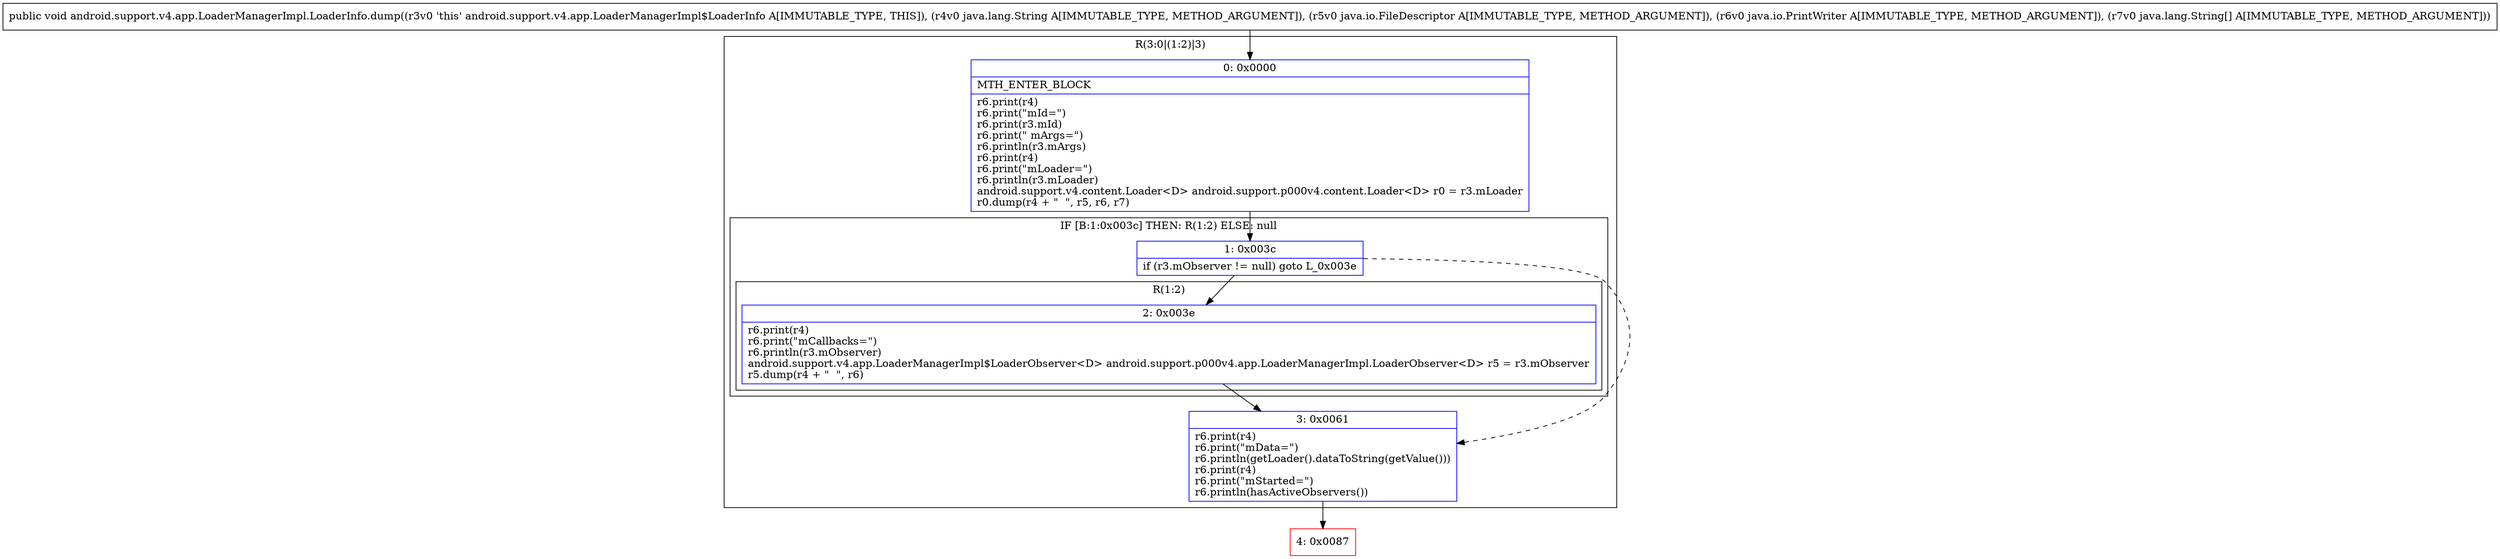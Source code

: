 digraph "CFG forandroid.support.v4.app.LoaderManagerImpl.LoaderInfo.dump(Ljava\/lang\/String;Ljava\/io\/FileDescriptor;Ljava\/io\/PrintWriter;[Ljava\/lang\/String;)V" {
subgraph cluster_Region_842144054 {
label = "R(3:0|(1:2)|3)";
node [shape=record,color=blue];
Node_0 [shape=record,label="{0\:\ 0x0000|MTH_ENTER_BLOCK\l|r6.print(r4)\lr6.print(\"mId=\")\lr6.print(r3.mId)\lr6.print(\" mArgs=\")\lr6.println(r3.mArgs)\lr6.print(r4)\lr6.print(\"mLoader=\")\lr6.println(r3.mLoader)\landroid.support.v4.content.Loader\<D\> android.support.p000v4.content.Loader\<D\> r0 = r3.mLoader\lr0.dump(r4 + \"  \", r5, r6, r7)\l}"];
subgraph cluster_IfRegion_957540487 {
label = "IF [B:1:0x003c] THEN: R(1:2) ELSE: null";
node [shape=record,color=blue];
Node_1 [shape=record,label="{1\:\ 0x003c|if (r3.mObserver != null) goto L_0x003e\l}"];
subgraph cluster_Region_769775483 {
label = "R(1:2)";
node [shape=record,color=blue];
Node_2 [shape=record,label="{2\:\ 0x003e|r6.print(r4)\lr6.print(\"mCallbacks=\")\lr6.println(r3.mObserver)\landroid.support.v4.app.LoaderManagerImpl$LoaderObserver\<D\> android.support.p000v4.app.LoaderManagerImpl.LoaderObserver\<D\> r5 = r3.mObserver\lr5.dump(r4 + \"  \", r6)\l}"];
}
}
Node_3 [shape=record,label="{3\:\ 0x0061|r6.print(r4)\lr6.print(\"mData=\")\lr6.println(getLoader().dataToString(getValue()))\lr6.print(r4)\lr6.print(\"mStarted=\")\lr6.println(hasActiveObservers())\l}"];
}
Node_4 [shape=record,color=red,label="{4\:\ 0x0087}"];
MethodNode[shape=record,label="{public void android.support.v4.app.LoaderManagerImpl.LoaderInfo.dump((r3v0 'this' android.support.v4.app.LoaderManagerImpl$LoaderInfo A[IMMUTABLE_TYPE, THIS]), (r4v0 java.lang.String A[IMMUTABLE_TYPE, METHOD_ARGUMENT]), (r5v0 java.io.FileDescriptor A[IMMUTABLE_TYPE, METHOD_ARGUMENT]), (r6v0 java.io.PrintWriter A[IMMUTABLE_TYPE, METHOD_ARGUMENT]), (r7v0 java.lang.String[] A[IMMUTABLE_TYPE, METHOD_ARGUMENT])) }"];
MethodNode -> Node_0;
Node_0 -> Node_1;
Node_1 -> Node_2;
Node_1 -> Node_3[style=dashed];
Node_2 -> Node_3;
Node_3 -> Node_4;
}

